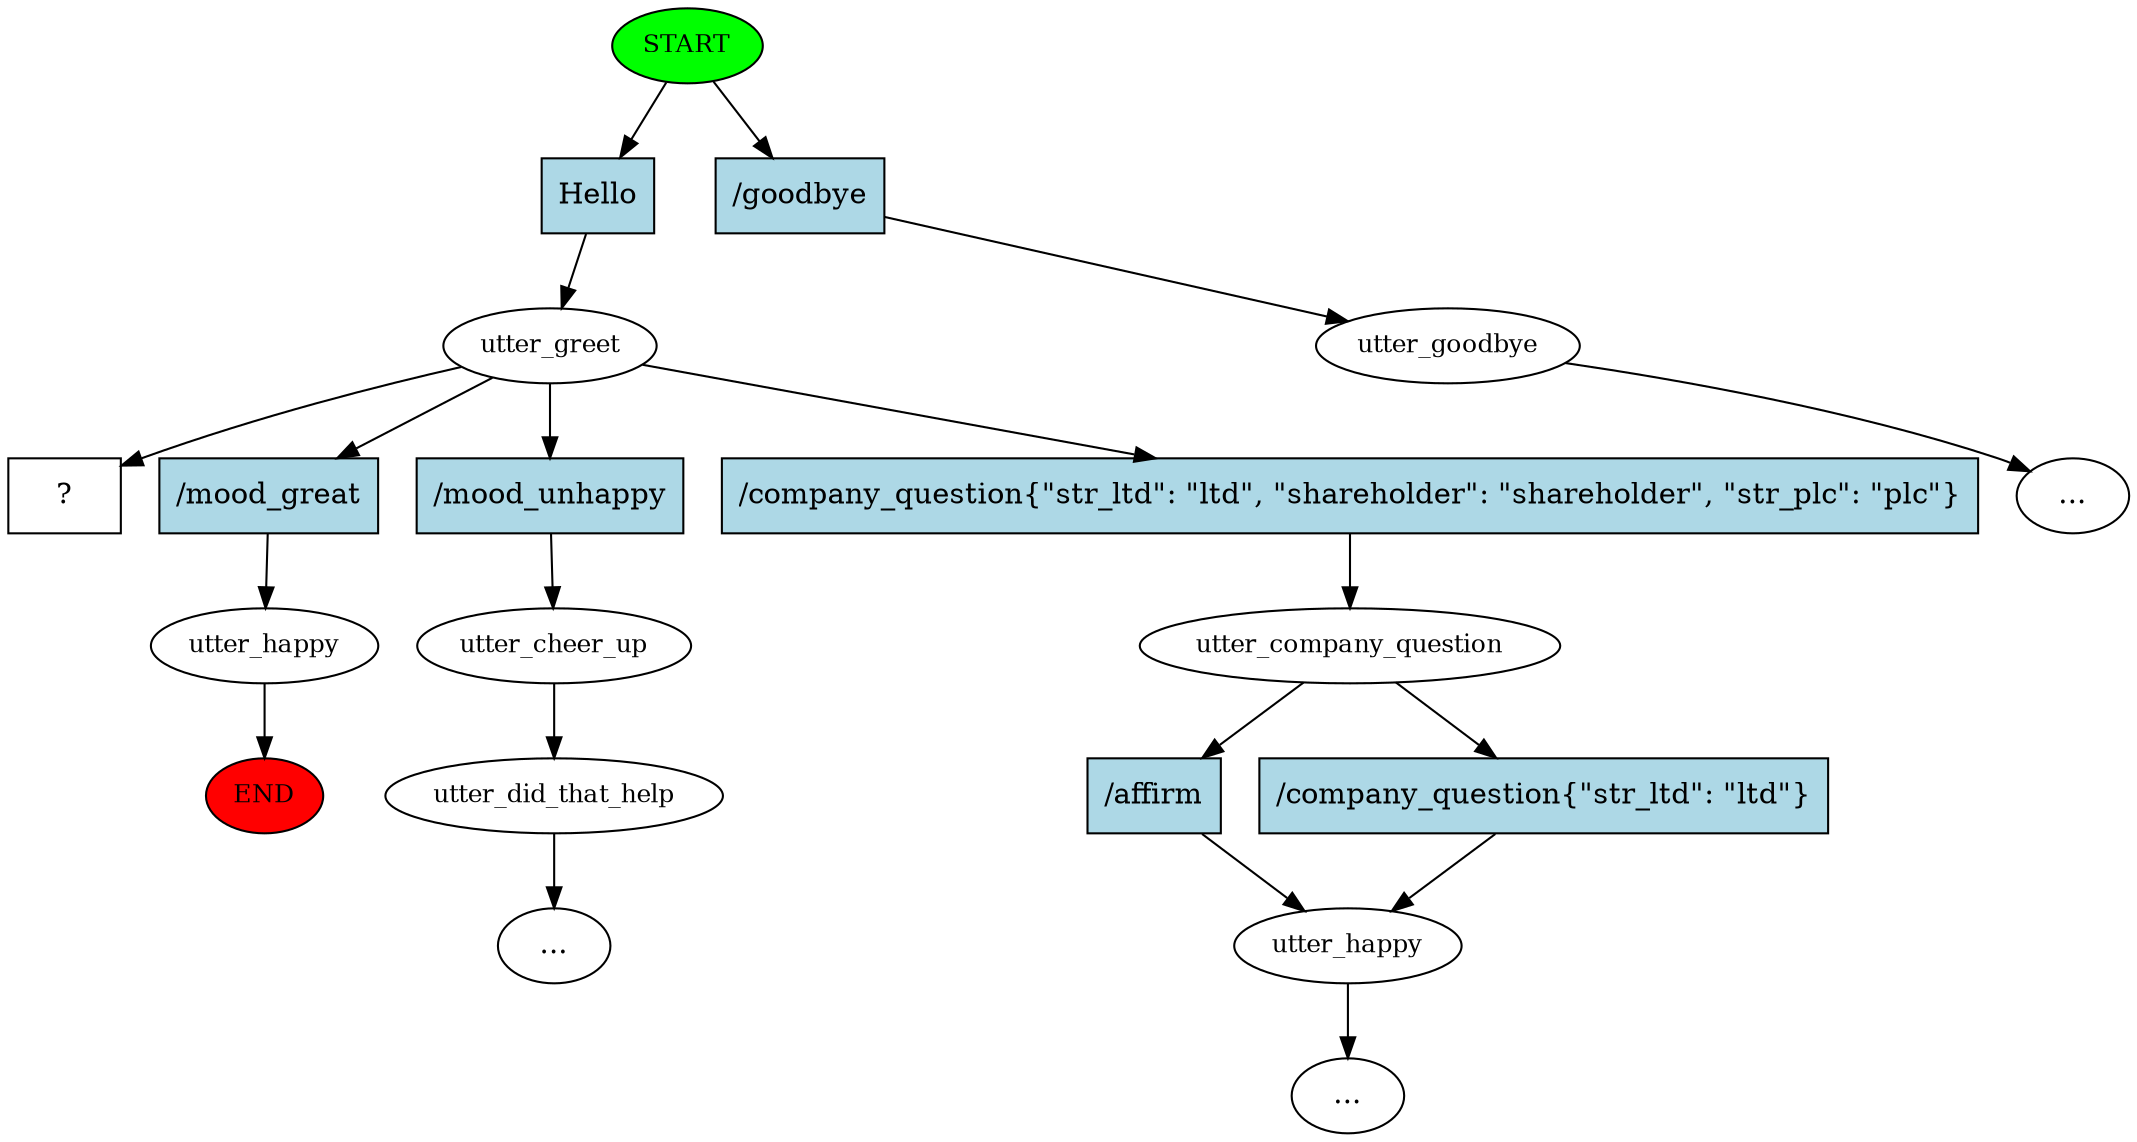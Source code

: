 digraph  {
0 [class="start active", fillcolor=green, fontsize=12, label=START, style=filled];
"-1" [class=end, fillcolor=red, fontsize=12, label=END, style=filled];
1 [class=active, fontsize=12, label=utter_greet];
2 [class="", fontsize=12, label=utter_happy];
4 [class="", fontsize=12, label=utter_cheer_up];
5 [class="", fontsize=12, label=utter_did_that_help];
"-4" [class=ellipsis, label="..."];
9 [class="", fontsize=12, label=utter_goodbye];
"-5" [class=ellipsis, label="..."];
11 [class="", fontsize=12, label=utter_company_question];
12 [class="", fontsize=12, label=utter_happy];
"-7" [class=ellipsis, label="..."];
17 [class="intent dashed active", label="  ?  ", shape=rect];
18 [class="intent active", fillcolor=lightblue, label=Hello, shape=rect, style=filled];
19 [class=intent, fillcolor=lightblue, label="/goodbye", shape=rect, style=filled];
20 [class=intent, fillcolor=lightblue, label="/mood_great", shape=rect, style=filled];
21 [class=intent, fillcolor=lightblue, label="/mood_unhappy", shape=rect, style=filled];
22 [class=intent, fillcolor=lightblue, label="/company_question\{\"str_ltd\":\ \"ltd\",\ \"shareholder\":\ \"shareholder\",\ \"str_plc\":\ \"plc\"\}", shape=rect, style=filled];
23 [class=intent, fillcolor=lightblue, label="/affirm", shape=rect, style=filled];
24 [class=intent, fillcolor=lightblue, label="/company_question\{\"str_ltd\":\ \"ltd\"\}", shape=rect, style=filled];
0 -> 18  [class=active, key=0];
0 -> 19  [class="", key=0];
1 -> 17  [class=active, key=NONE, label=""];
1 -> 20  [class="", key=0];
1 -> 21  [class="", key=0];
1 -> 22  [class="", key=0];
2 -> "-1"  [class="", key=NONE, label=""];
4 -> 5  [class="", key=NONE, label=""];
5 -> "-4"  [class="", key=NONE, label=""];
9 -> "-5"  [class="", key=NONE, label=""];
11 -> 23  [class="", key=0];
11 -> 24  [class="", key=0];
12 -> "-7"  [class="", key=NONE, label=""];
18 -> 1  [class=active, key=0];
19 -> 9  [class="", key=0];
20 -> 2  [class="", key=0];
21 -> 4  [class="", key=0];
22 -> 11  [class="", key=0];
23 -> 12  [class="", key=0];
24 -> 12  [class="", key=0];
}
